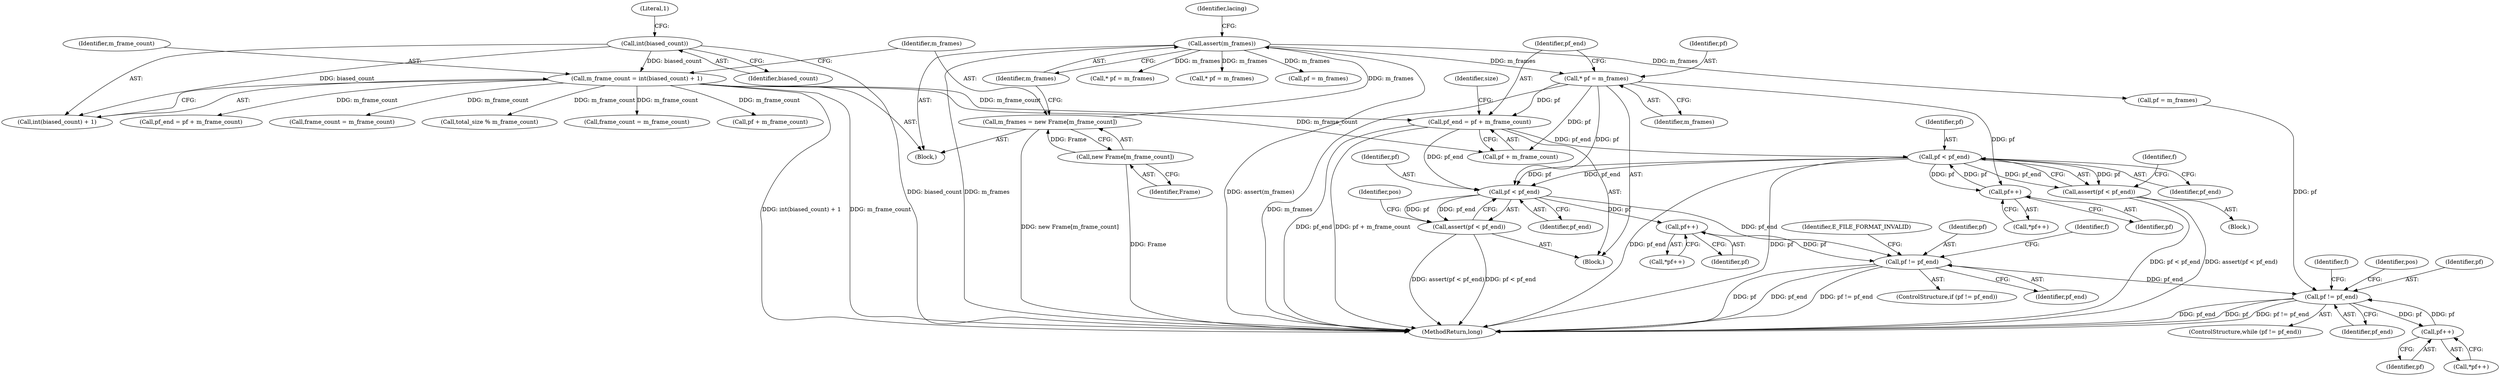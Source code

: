 digraph "1_Android_cc274e2abe8b2a6698a5c47d8aa4bb45f1f9538d_33@integer" {
"1000366" [label="(Call,pf_end = pf + m_frame_count)"];
"1000363" [label="(Call,* pf = m_frames)"];
"1000355" [label="(Call,assert(m_frames))"];
"1000351" [label="(Call,m_frames = new Frame[m_frame_count])"];
"1000353" [label="(Call,new Frame[m_frame_count])"];
"1000345" [label="(Call,m_frame_count = int(biased_count) + 1)"];
"1000348" [label="(Call,int(biased_count))"];
"1000425" [label="(Call,pf < pf_end)"];
"1000422" [label="(Call,pf++)"];
"1000424" [label="(Call,assert(pf < pf_end))"];
"1000444" [label="(Call,pf < pf_end)"];
"1000443" [label="(Call,assert(pf < pf_end))"];
"1000456" [label="(Call,pf++)"];
"1000459" [label="(Call,pf != pf_end)"];
"1000504" [label="(Call,pf != pf_end)"];
"1000512" [label="(Call,pf++)"];
"1000550" [label="(Call,total_size % m_frame_count)"];
"1000346" [label="(Identifier,m_frame_count)"];
"1000504" [label="(Call,pf != pf_end)"];
"1000345" [label="(Call,m_frame_count = int(biased_count) + 1)"];
"1000445" [label="(Identifier,pf)"];
"1000122" [label="(Block,)"];
"1000630" [label="(Call,frame_count = m_frame_count)"];
"1000373" [label="(Identifier,size)"];
"1000505" [label="(Identifier,pf)"];
"1000355" [label="(Call,assert(m_frames))"];
"1000383" [label="(Block,)"];
"1000513" [label="(Identifier,pf)"];
"1000500" [label="(Call,pf = m_frames)"];
"1000347" [label="(Call,int(biased_count) + 1)"];
"1000446" [label="(Identifier,pf_end)"];
"1000363" [label="(Call,* pf = m_frames)"];
"1000457" [label="(Identifier,pf)"];
"1000444" [label="(Call,pf < pf_end)"];
"1000458" [label="(ControlStructure,if (pf != pf_end))"];
"1000365" [label="(Identifier,m_frames)"];
"1000456" [label="(Call,pf++)"];
"1000569" [label="(Call,* pf = m_frames)"];
"1000361" [label="(Block,)"];
"1000672" [label="(Call,* pf = m_frames)"];
"1000426" [label="(Identifier,pf)"];
"1000354" [label="(Identifier,Frame)"];
"1000364" [label="(Identifier,pf)"];
"1000348" [label="(Call,int(biased_count))"];
"1000425" [label="(Call,pf < pf_end)"];
"1000677" [label="(Call,pf + m_frame_count)"];
"1000427" [label="(Identifier,pf_end)"];
"1000352" [label="(Identifier,m_frames)"];
"1000461" [label="(Identifier,pf_end)"];
"1000466" [label="(Identifier,f)"];
"1000904" [label="(Call,pf = m_frames)"];
"1000512" [label="(Call,pf++)"];
"1000366" [label="(Call,pf_end = pf + m_frame_count)"];
"1000463" [label="(Identifier,E_FILE_FORMAT_INVALID)"];
"1000503" [label="(ControlStructure,while (pf != pf_end))"];
"1000506" [label="(Identifier,pf_end)"];
"1000459" [label="(Call,pf != pf_end)"];
"1000368" [label="(Call,pf + m_frame_count)"];
"1000511" [label="(Call,*pf++)"];
"1000510" [label="(Identifier,f)"];
"1000449" [label="(Identifier,pos)"];
"1000351" [label="(Call,m_frames = new Frame[m_frame_count])"];
"1000423" [label="(Identifier,pf)"];
"1000455" [label="(Call,*pf++)"];
"1000350" [label="(Literal,1)"];
"1000359" [label="(Identifier,lacing)"];
"1000430" [label="(Identifier,f)"];
"1000353" [label="(Call,new Frame[m_frame_count])"];
"1000942" [label="(MethodReturn,long)"];
"1000422" [label="(Call,pf++)"];
"1000367" [label="(Identifier,pf_end)"];
"1000421" [label="(Call,*pf++)"];
"1000356" [label="(Identifier,m_frames)"];
"1000534" [label="(Identifier,pos)"];
"1000675" [label="(Call,pf_end = pf + m_frame_count)"];
"1000376" [label="(Call,frame_count = m_frame_count)"];
"1000443" [label="(Call,assert(pf < pf_end))"];
"1000460" [label="(Identifier,pf)"];
"1000424" [label="(Call,assert(pf < pf_end))"];
"1000349" [label="(Identifier,biased_count)"];
"1000366" -> "1000361"  [label="AST: "];
"1000366" -> "1000368"  [label="CFG: "];
"1000367" -> "1000366"  [label="AST: "];
"1000368" -> "1000366"  [label="AST: "];
"1000373" -> "1000366"  [label="CFG: "];
"1000366" -> "1000942"  [label="DDG: pf + m_frame_count"];
"1000366" -> "1000942"  [label="DDG: pf_end"];
"1000363" -> "1000366"  [label="DDG: pf"];
"1000345" -> "1000366"  [label="DDG: m_frame_count"];
"1000366" -> "1000425"  [label="DDG: pf_end"];
"1000366" -> "1000444"  [label="DDG: pf_end"];
"1000363" -> "1000361"  [label="AST: "];
"1000363" -> "1000365"  [label="CFG: "];
"1000364" -> "1000363"  [label="AST: "];
"1000365" -> "1000363"  [label="AST: "];
"1000367" -> "1000363"  [label="CFG: "];
"1000363" -> "1000942"  [label="DDG: m_frames"];
"1000355" -> "1000363"  [label="DDG: m_frames"];
"1000363" -> "1000368"  [label="DDG: pf"];
"1000363" -> "1000422"  [label="DDG: pf"];
"1000363" -> "1000444"  [label="DDG: pf"];
"1000355" -> "1000122"  [label="AST: "];
"1000355" -> "1000356"  [label="CFG: "];
"1000356" -> "1000355"  [label="AST: "];
"1000359" -> "1000355"  [label="CFG: "];
"1000355" -> "1000942"  [label="DDG: m_frames"];
"1000355" -> "1000942"  [label="DDG: assert(m_frames)"];
"1000351" -> "1000355"  [label="DDG: m_frames"];
"1000355" -> "1000500"  [label="DDG: m_frames"];
"1000355" -> "1000569"  [label="DDG: m_frames"];
"1000355" -> "1000672"  [label="DDG: m_frames"];
"1000355" -> "1000904"  [label="DDG: m_frames"];
"1000351" -> "1000122"  [label="AST: "];
"1000351" -> "1000353"  [label="CFG: "];
"1000352" -> "1000351"  [label="AST: "];
"1000353" -> "1000351"  [label="AST: "];
"1000356" -> "1000351"  [label="CFG: "];
"1000351" -> "1000942"  [label="DDG: new Frame[m_frame_count]"];
"1000353" -> "1000351"  [label="DDG: Frame"];
"1000353" -> "1000354"  [label="CFG: "];
"1000354" -> "1000353"  [label="AST: "];
"1000353" -> "1000942"  [label="DDG: Frame"];
"1000345" -> "1000122"  [label="AST: "];
"1000345" -> "1000347"  [label="CFG: "];
"1000346" -> "1000345"  [label="AST: "];
"1000347" -> "1000345"  [label="AST: "];
"1000352" -> "1000345"  [label="CFG: "];
"1000345" -> "1000942"  [label="DDG: int(biased_count) + 1"];
"1000345" -> "1000942"  [label="DDG: m_frame_count"];
"1000348" -> "1000345"  [label="DDG: biased_count"];
"1000345" -> "1000368"  [label="DDG: m_frame_count"];
"1000345" -> "1000376"  [label="DDG: m_frame_count"];
"1000345" -> "1000550"  [label="DDG: m_frame_count"];
"1000345" -> "1000630"  [label="DDG: m_frame_count"];
"1000345" -> "1000675"  [label="DDG: m_frame_count"];
"1000345" -> "1000677"  [label="DDG: m_frame_count"];
"1000348" -> "1000347"  [label="AST: "];
"1000348" -> "1000349"  [label="CFG: "];
"1000349" -> "1000348"  [label="AST: "];
"1000350" -> "1000348"  [label="CFG: "];
"1000348" -> "1000942"  [label="DDG: biased_count"];
"1000348" -> "1000347"  [label="DDG: biased_count"];
"1000425" -> "1000424"  [label="AST: "];
"1000425" -> "1000427"  [label="CFG: "];
"1000426" -> "1000425"  [label="AST: "];
"1000427" -> "1000425"  [label="AST: "];
"1000424" -> "1000425"  [label="CFG: "];
"1000425" -> "1000942"  [label="DDG: pf_end"];
"1000425" -> "1000942"  [label="DDG: pf"];
"1000425" -> "1000422"  [label="DDG: pf"];
"1000425" -> "1000424"  [label="DDG: pf"];
"1000425" -> "1000424"  [label="DDG: pf_end"];
"1000422" -> "1000425"  [label="DDG: pf"];
"1000425" -> "1000444"  [label="DDG: pf"];
"1000425" -> "1000444"  [label="DDG: pf_end"];
"1000422" -> "1000421"  [label="AST: "];
"1000422" -> "1000423"  [label="CFG: "];
"1000423" -> "1000422"  [label="AST: "];
"1000421" -> "1000422"  [label="CFG: "];
"1000424" -> "1000383"  [label="AST: "];
"1000430" -> "1000424"  [label="CFG: "];
"1000424" -> "1000942"  [label="DDG: pf < pf_end"];
"1000424" -> "1000942"  [label="DDG: assert(pf < pf_end)"];
"1000444" -> "1000443"  [label="AST: "];
"1000444" -> "1000446"  [label="CFG: "];
"1000445" -> "1000444"  [label="AST: "];
"1000446" -> "1000444"  [label="AST: "];
"1000443" -> "1000444"  [label="CFG: "];
"1000444" -> "1000443"  [label="DDG: pf"];
"1000444" -> "1000443"  [label="DDG: pf_end"];
"1000444" -> "1000456"  [label="DDG: pf"];
"1000444" -> "1000459"  [label="DDG: pf_end"];
"1000443" -> "1000361"  [label="AST: "];
"1000449" -> "1000443"  [label="CFG: "];
"1000443" -> "1000942"  [label="DDG: assert(pf < pf_end)"];
"1000443" -> "1000942"  [label="DDG: pf < pf_end"];
"1000456" -> "1000455"  [label="AST: "];
"1000456" -> "1000457"  [label="CFG: "];
"1000457" -> "1000456"  [label="AST: "];
"1000455" -> "1000456"  [label="CFG: "];
"1000456" -> "1000459"  [label="DDG: pf"];
"1000459" -> "1000458"  [label="AST: "];
"1000459" -> "1000461"  [label="CFG: "];
"1000460" -> "1000459"  [label="AST: "];
"1000461" -> "1000459"  [label="AST: "];
"1000463" -> "1000459"  [label="CFG: "];
"1000466" -> "1000459"  [label="CFG: "];
"1000459" -> "1000942"  [label="DDG: pf"];
"1000459" -> "1000942"  [label="DDG: pf_end"];
"1000459" -> "1000942"  [label="DDG: pf != pf_end"];
"1000459" -> "1000504"  [label="DDG: pf_end"];
"1000504" -> "1000503"  [label="AST: "];
"1000504" -> "1000506"  [label="CFG: "];
"1000505" -> "1000504"  [label="AST: "];
"1000506" -> "1000504"  [label="AST: "];
"1000510" -> "1000504"  [label="CFG: "];
"1000534" -> "1000504"  [label="CFG: "];
"1000504" -> "1000942"  [label="DDG: pf_end"];
"1000504" -> "1000942"  [label="DDG: pf"];
"1000504" -> "1000942"  [label="DDG: pf != pf_end"];
"1000512" -> "1000504"  [label="DDG: pf"];
"1000500" -> "1000504"  [label="DDG: pf"];
"1000504" -> "1000512"  [label="DDG: pf"];
"1000512" -> "1000511"  [label="AST: "];
"1000512" -> "1000513"  [label="CFG: "];
"1000513" -> "1000512"  [label="AST: "];
"1000511" -> "1000512"  [label="CFG: "];
}
